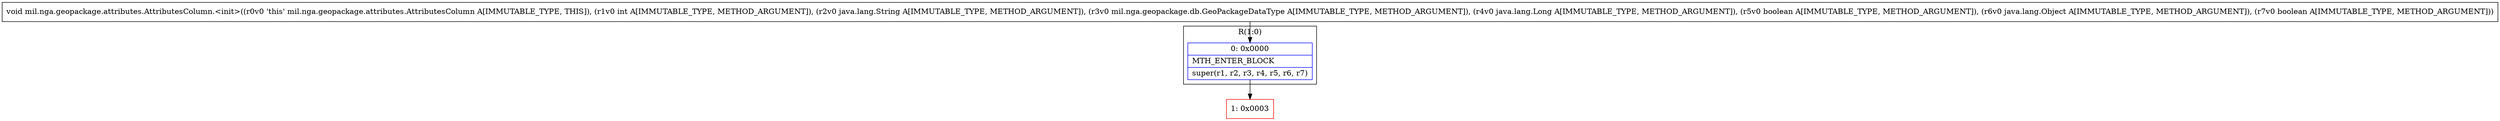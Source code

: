 digraph "CFG formil.nga.geopackage.attributes.AttributesColumn.\<init\>(ILjava\/lang\/String;Lmil\/nga\/geopackage\/db\/GeoPackageDataType;Ljava\/lang\/Long;ZLjava\/lang\/Object;Z)V" {
subgraph cluster_Region_1013508881 {
label = "R(1:0)";
node [shape=record,color=blue];
Node_0 [shape=record,label="{0\:\ 0x0000|MTH_ENTER_BLOCK\l|super(r1, r2, r3, r4, r5, r6, r7)\l}"];
}
Node_1 [shape=record,color=red,label="{1\:\ 0x0003}"];
MethodNode[shape=record,label="{void mil.nga.geopackage.attributes.AttributesColumn.\<init\>((r0v0 'this' mil.nga.geopackage.attributes.AttributesColumn A[IMMUTABLE_TYPE, THIS]), (r1v0 int A[IMMUTABLE_TYPE, METHOD_ARGUMENT]), (r2v0 java.lang.String A[IMMUTABLE_TYPE, METHOD_ARGUMENT]), (r3v0 mil.nga.geopackage.db.GeoPackageDataType A[IMMUTABLE_TYPE, METHOD_ARGUMENT]), (r4v0 java.lang.Long A[IMMUTABLE_TYPE, METHOD_ARGUMENT]), (r5v0 boolean A[IMMUTABLE_TYPE, METHOD_ARGUMENT]), (r6v0 java.lang.Object A[IMMUTABLE_TYPE, METHOD_ARGUMENT]), (r7v0 boolean A[IMMUTABLE_TYPE, METHOD_ARGUMENT])) }"];
MethodNode -> Node_0;
Node_0 -> Node_1;
}

